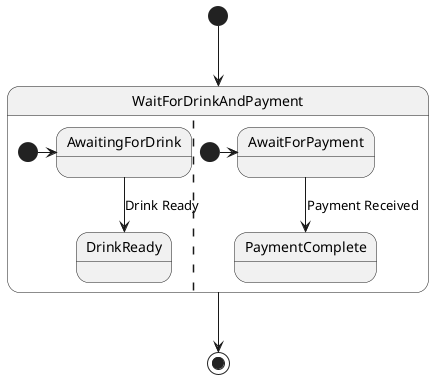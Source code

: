 @startuml

@startuml
[*] --> WaitForDrinkAndPayment

state WaitForDrinkAndPayment {
  [*] -> AwaitingForDrink
  AwaitingForDrink --> DrinkReady : Drink Ready
  ||
  [*] -> AwaitForPayment
  AwaitForPayment --> PaymentComplete : Payment Received
}

WaitForDrinkAndPayment --> [*]

@enduml


@enduml
